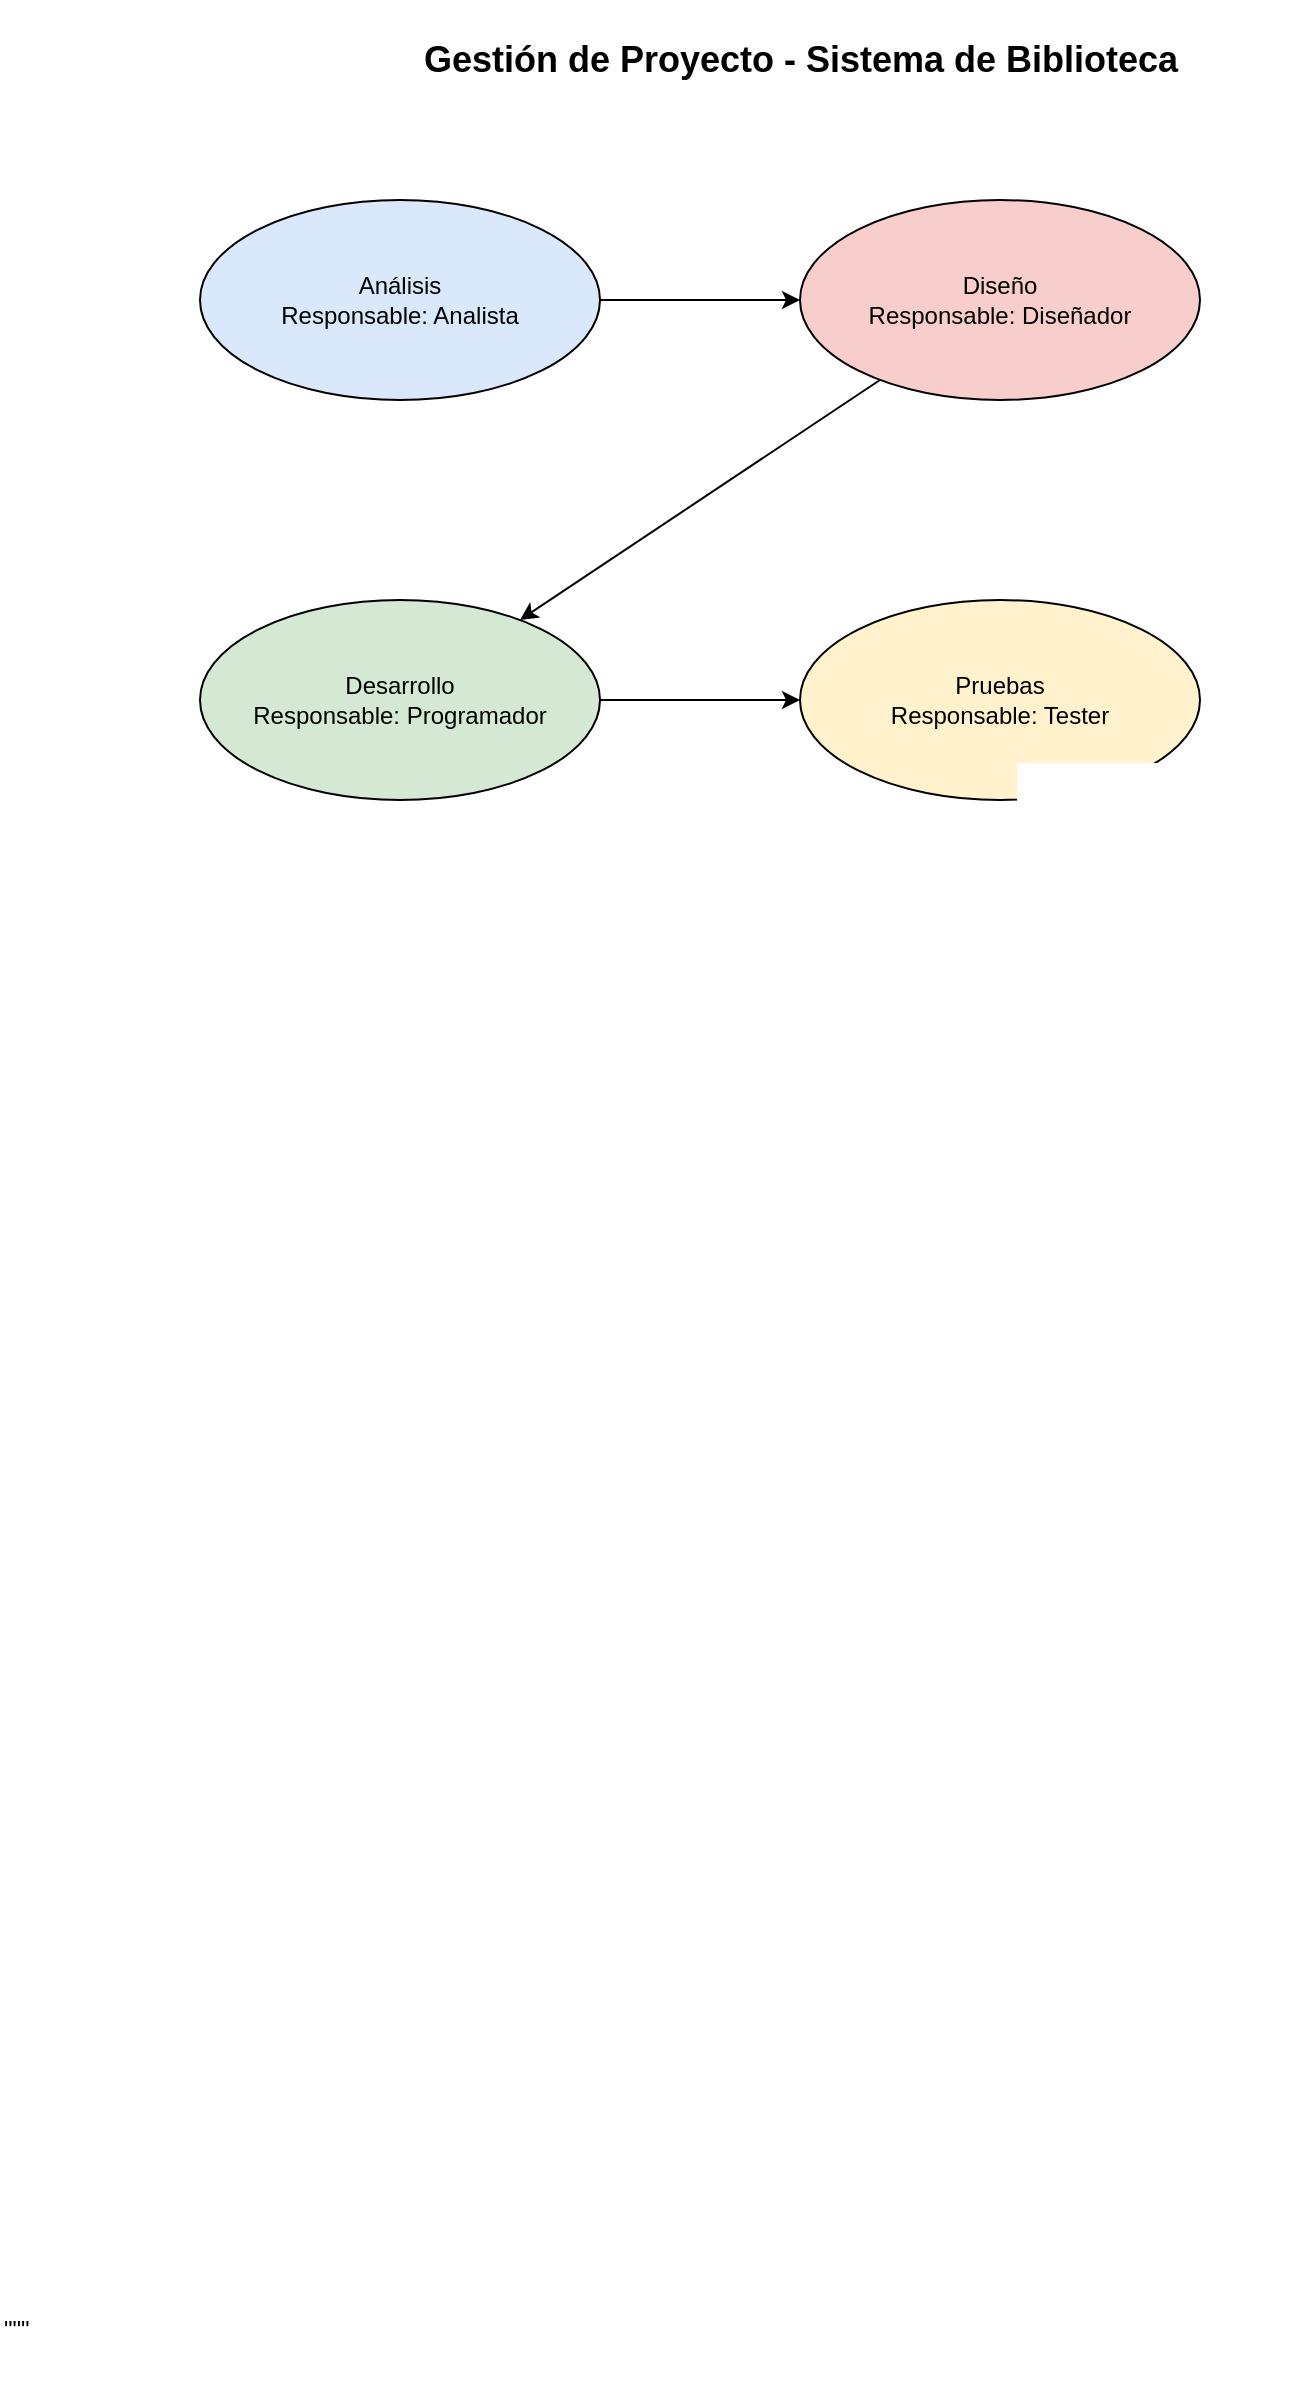 <mxfile version="25.0.3">
  <diagram name="Página-1" id="Jwy_6U4uCa5_5bFFhxBh">
    <mxGraphModel dx="999" dy="530" grid="1" gridSize="10" guides="1" tooltips="1" connect="1" arrows="1" fold="1" page="1" pageScale="1" pageWidth="850" pageHeight="1100" math="0" shadow="0">
      <root>
        <mxCell id="0" />
        <mxCell id="1" parent="0" />
        <mxCell id="2EAsavLQrk4jtRzOWCvj-1" value="&#xa;&#xa;  &#xa;&#xa;    &#xa;&#xa;      &#xa;&#xa;        &#xa;&#xa;        &#xa;&#xa;        &#xa;&#xa;        &#xa;&#xa;          &#xa;&#xa;        &#xa;&#xa;        &#xa;&#xa;        &#xa;&#xa;          &#xa;&#xa;        &#xa;&#xa;        &#xa;&#xa;        &#xa;&#xa;          &#xa;&#xa;        &#xa;&#xa;        &#xa;&#xa;        &#xa;&#xa;          &#xa;&#xa;        &#xa;&#xa;        &#xa;&#xa;        &#xa;&#xa;          &#xa;&#xa;        &#xa;&#xa;        &#xa;&#xa;        &#xa;&#xa;          &#xa;&#xa;        &#xa;&#xa;        &#xa;&#xa;          &#xa;&#xa;        &#xa;&#xa;        &#xa;&#xa;          &#xa;&#xa;        &#xa;&#xa;      &#xa;&#xa;    &#xa;&#xa;  &#xa;&#xa;&#xa;&#xa;&quot;&quot;&quot;" style="text;whiteSpace=wrap;html=1;" vertex="1" parent="1">
          <mxGeometry width="50" height="1190" as="geometry" />
        </mxCell>
        <mxCell id="2EAsavLQrk4jtRzOWCvj-3" value="Gestión de Proyecto - Sistema de Biblioteca" style="text;html=1;strokeColor=none;fillColor=none;align=center;verticalAlign=middle;fontSize=18;fontStyle=1;" vertex="1" parent="1">
          <mxGeometry x="150" y="10" width="500" height="40" as="geometry" />
        </mxCell>
        <mxCell id="2EAsavLQrk4jtRzOWCvj-4" value="Análisis&#xa;Responsable: Analista" style="ellipse;whiteSpace=wrap;html=1;fillColor=#dae8fc;" vertex="1" parent="1">
          <mxGeometry x="100" y="100" width="200" height="100" as="geometry" />
        </mxCell>
        <mxCell id="2EAsavLQrk4jtRzOWCvj-5" value="Diseño&#xa;Responsable: Diseñador" style="ellipse;whiteSpace=wrap;html=1;fillColor=#f8cecc;" vertex="1" parent="1">
          <mxGeometry x="400" y="100" width="200" height="100" as="geometry" />
        </mxCell>
        <mxCell id="2EAsavLQrk4jtRzOWCvj-6" value="Desarrollo&#xa;Responsable: Programador" style="ellipse;whiteSpace=wrap;html=1;fillColor=#d5e8d4;" vertex="1" parent="1">
          <mxGeometry x="100" y="300" width="200" height="100" as="geometry" />
        </mxCell>
        <mxCell id="2EAsavLQrk4jtRzOWCvj-7" value="Pruebas&#xa;Responsable: Tester" style="ellipse;whiteSpace=wrap;html=1;fillColor=#fff2cc;" vertex="1" parent="1">
          <mxGeometry x="400" y="300" width="200" height="100" as="geometry" />
        </mxCell>
        <mxCell id="2EAsavLQrk4jtRzOWCvj-8" edge="1" parent="1" source="2EAsavLQrk4jtRzOWCvj-4" target="2EAsavLQrk4jtRzOWCvj-5">
          <mxGeometry relative="1" as="geometry" />
        </mxCell>
        <mxCell id="2EAsavLQrk4jtRzOWCvj-9" edge="1" parent="1" source="2EAsavLQrk4jtRzOWCvj-5" target="2EAsavLQrk4jtRzOWCvj-6">
          <mxGeometry relative="1" as="geometry" />
        </mxCell>
        <mxCell id="2EAsavLQrk4jtRzOWCvj-10" edge="1" parent="1" source="2EAsavLQrk4jtRzOWCvj-6" target="2EAsavLQrk4jtRzOWCvj-7">
          <mxGeometry relative="1" as="geometry" />
        </mxCell>
      </root>
    </mxGraphModel>
  </diagram>
</mxfile>
